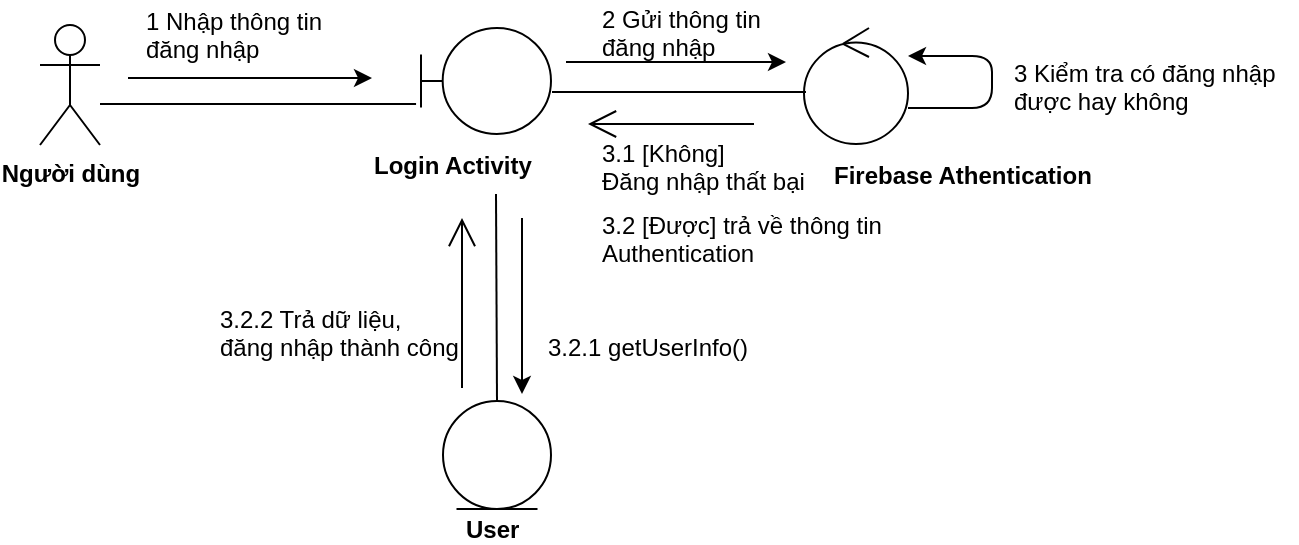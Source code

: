 <mxfile version="10.7.5" type="device"><diagram id="w3C4QUO1yhka0z2PMHqf" name="Page-1"><mxGraphModel dx="1064" dy="496" grid="0" gridSize="10" guides="1" tooltips="1" connect="1" arrows="1" fold="1" page="0" pageScale="1" pageWidth="850" pageHeight="1100" math="0" shadow="0"><root><mxCell id="0"/><mxCell id="1" parent="0"/><mxCell id="lGTmgRn-pwPCFC8aHeE3-1" value="Người dùng" style="shape=umlActor;verticalLabelPosition=bottom;labelBackgroundColor=#ffffff;verticalAlign=top;html=1;outlineConnect=0;fontStyle=1" parent="1" vertex="1"><mxGeometry x="50" y="46.5" width="30" height="60" as="geometry"/></mxCell><mxCell id="lGTmgRn-pwPCFC8aHeE3-2" value="" style="ellipse;shape=umlControl;whiteSpace=wrap;html=1;strokeColor=#000000;" parent="1" vertex="1"><mxGeometry x="432" y="48" width="52" height="58" as="geometry"/></mxCell><mxCell id="lGTmgRn-pwPCFC8aHeE3-3" value="Firebase Athentication" style="text;html=1;resizable=0;points=[];autosize=1;align=left;verticalAlign=top;spacingTop=-4;fontStyle=1" parent="1" vertex="1"><mxGeometry x="445" y="111.5" width="129" height="14" as="geometry"/></mxCell><mxCell id="lGTmgRn-pwPCFC8aHeE3-4" value="" style="shape=umlBoundary;whiteSpace=wrap;html=1;strokeColor=#000000;" parent="1" vertex="1"><mxGeometry x="240.5" y="48" width="65" height="53" as="geometry"/></mxCell><mxCell id="lGTmgRn-pwPCFC8aHeE3-5" value="Login Activity" style="text;html=1;resizable=0;points=[];autosize=1;align=left;verticalAlign=top;spacingTop=-4;fontStyle=1" parent="1" vertex="1"><mxGeometry x="215" y="106.5" width="81" height="14" as="geometry"/></mxCell><mxCell id="lGTmgRn-pwPCFC8aHeE3-6" value="" style="ellipse;shape=umlEntity;whiteSpace=wrap;html=1;strokeColor=#000000;" parent="1" vertex="1"><mxGeometry x="251.5" y="234.5" width="54" height="54" as="geometry"/></mxCell><mxCell id="lGTmgRn-pwPCFC8aHeE3-7" value="User" style="text;html=1;resizable=0;points=[];autosize=1;align=left;verticalAlign=top;spacingTop=-4;fontStyle=1" parent="1" vertex="1"><mxGeometry x="261" y="288.5" width="35" height="14" as="geometry"/></mxCell><mxCell id="50tT9vxqS-5I81oisfth-1" value="" style="endArrow=none;html=1;entryX=-0.038;entryY=0.717;entryDx=0;entryDy=0;entryPerimeter=0;" parent="1" target="lGTmgRn-pwPCFC8aHeE3-4" edge="1"><mxGeometry width="50" height="50" relative="1" as="geometry"><mxPoint x="80" y="86" as="sourcePoint"/><mxPoint x="182" y="52" as="targetPoint"/></mxGeometry></mxCell><mxCell id="50tT9vxqS-5I81oisfth-2" value="" style="endArrow=none;html=1;entryX=0.019;entryY=0.552;entryDx=0;entryDy=0;entryPerimeter=0;" parent="1" target="lGTmgRn-pwPCFC8aHeE3-2" edge="1"><mxGeometry width="50" height="50" relative="1" as="geometry"><mxPoint x="306" y="80" as="sourcePoint"/><mxPoint x="394" y="6" as="targetPoint"/></mxGeometry></mxCell><mxCell id="50tT9vxqS-5I81oisfth-3" value="" style="endArrow=none;html=1;exitX=0.5;exitY=0;exitDx=0;exitDy=0;" parent="1" source="lGTmgRn-pwPCFC8aHeE3-6" edge="1"><mxGeometry width="50" height="50" relative="1" as="geometry"><mxPoint x="246" y="189" as="sourcePoint"/><mxPoint x="278" y="131" as="targetPoint"/></mxGeometry></mxCell><mxCell id="50tT9vxqS-5I81oisfth-4" value="" style="endArrow=classic;html=1;" parent="1" edge="1"><mxGeometry width="50" height="50" relative="1" as="geometry"><mxPoint x="94" y="73" as="sourcePoint"/><mxPoint x="216" y="73" as="targetPoint"/></mxGeometry></mxCell><mxCell id="50tT9vxqS-5I81oisfth-5" value="" style="endArrow=classic;html=1;" parent="1" edge="1"><mxGeometry width="50" height="50" relative="1" as="geometry"><mxPoint x="313" y="65" as="sourcePoint"/><mxPoint x="423" y="65" as="targetPoint"/></mxGeometry></mxCell><mxCell id="50tT9vxqS-5I81oisfth-7" value="" style="endArrow=classic;html=1;exitX=1;exitY=0.69;exitDx=0;exitDy=0;exitPerimeter=0;" parent="1" source="lGTmgRn-pwPCFC8aHeE3-2" edge="1"><mxGeometry width="50" height="50" relative="1" as="geometry"><mxPoint x="515" y="112" as="sourcePoint"/><mxPoint x="484" y="62" as="targetPoint"/><Array as="points"><mxPoint x="526" y="88"/><mxPoint x="526" y="62"/></Array></mxGeometry></mxCell><mxCell id="50tT9vxqS-5I81oisfth-8" value="3 Kiểm tra có đăng nhập &lt;br&gt;được hay không" style="text;html=1;resizable=0;points=[];autosize=1;align=left;verticalAlign=top;spacingTop=-4;" parent="1" vertex="1"><mxGeometry x="534.5" y="60.5" width="144" height="28" as="geometry"/></mxCell><mxCell id="50tT9vxqS-5I81oisfth-10" value="" style="endArrow=open;endFill=1;endSize=12;html=1;" parent="1" edge="1"><mxGeometry width="160" relative="1" as="geometry"><mxPoint x="407" y="96" as="sourcePoint"/><mxPoint x="324" y="96" as="targetPoint"/></mxGeometry></mxCell><mxCell id="50tT9vxqS-5I81oisfth-12" value="" style="endArrow=classic;html=1;" parent="1" edge="1"><mxGeometry width="50" height="50" relative="1" as="geometry"><mxPoint x="291" y="143" as="sourcePoint"/><mxPoint x="291" y="231" as="targetPoint"/></mxGeometry></mxCell><mxCell id="50tT9vxqS-5I81oisfth-13" value="" style="endArrow=open;endFill=1;endSize=12;html=1;" parent="1" edge="1"><mxGeometry width="160" relative="1" as="geometry"><mxPoint x="261" y="228" as="sourcePoint"/><mxPoint x="261" y="143" as="targetPoint"/></mxGeometry></mxCell><mxCell id="50tT9vxqS-5I81oisfth-14" value="1 Nhập thông tin&amp;nbsp;&lt;br&gt;đăng nhập&lt;br&gt;" style="text;html=1;resizable=0;points=[];autosize=1;align=left;verticalAlign=top;spacingTop=-4;" parent="1" vertex="1"><mxGeometry x="101" y="35" width="101" height="28" as="geometry"/></mxCell><mxCell id="50tT9vxqS-5I81oisfth-15" value="2 Gửi thông tin&amp;nbsp;&lt;br&gt;đăng nhập&lt;br&gt;" style="text;html=1;resizable=0;points=[];autosize=1;align=left;verticalAlign=top;spacingTop=-4;" parent="1" vertex="1"><mxGeometry x="329" y="34" width="93" height="28" as="geometry"/></mxCell><mxCell id="50tT9vxqS-5I81oisfth-16" value="3.1 [Không]&lt;br&gt;Đăng nhập thất bại&lt;br&gt;" style="text;html=1;resizable=0;points=[];autosize=1;align=left;verticalAlign=top;spacingTop=-4;" parent="1" vertex="1"><mxGeometry x="329" y="101" width="111" height="28" as="geometry"/></mxCell><mxCell id="50tT9vxqS-5I81oisfth-17" value="3.2 [Được] trả về thông tin&lt;br&gt;Authentication&lt;br&gt;" style="text;html=1;resizable=0;points=[];autosize=1;align=left;verticalAlign=top;spacingTop=-4;" parent="1" vertex="1"><mxGeometry x="329" y="137" width="150" height="28" as="geometry"/></mxCell><mxCell id="50tT9vxqS-5I81oisfth-18" value="3.2.1 getUserInfo()" style="text;html=1;resizable=0;points=[];autosize=1;align=left;verticalAlign=top;spacingTop=-4;" parent="1" vertex="1"><mxGeometry x="302" y="198" width="110" height="14" as="geometry"/></mxCell><mxCell id="50tT9vxqS-5I81oisfth-19" value="3.2.2 Trả dữ liệu,&lt;br&gt;đăng nhập thành công&lt;br&gt;" style="text;html=1;resizable=0;points=[];autosize=1;align=left;verticalAlign=top;spacingTop=-4;" parent="1" vertex="1"><mxGeometry x="137.5" y="184" width="129" height="28" as="geometry"/></mxCell></root></mxGraphModel></diagram></mxfile>